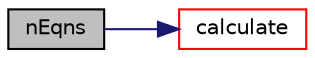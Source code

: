 digraph "nEqns"
{
  bgcolor="transparent";
  edge [fontname="Helvetica",fontsize="10",labelfontname="Helvetica",labelfontsize="10"];
  node [fontname="Helvetica",fontsize="10",shape=record];
  rankdir="LR";
  Node185 [label="nEqns",height=0.2,width=0.4,color="black", fillcolor="grey75", style="filled", fontcolor="black"];
  Node185 -> Node186 [color="midnightblue",fontsize="10",style="solid",fontname="Helvetica"];
  Node186 [label="calculate",height=0.2,width=0.4,color="red",URL="$a31533.html#afe1d8348c24e6589bc7c0b3f689316a7",tooltip="Calculates the reaction rates. "];
}
